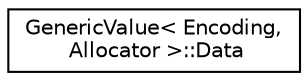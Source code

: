digraph "Graphical Class Hierarchy"
{
  edge [fontname="Helvetica",fontsize="10",labelfontname="Helvetica",labelfontsize="10"];
  node [fontname="Helvetica",fontsize="10",shape=record];
  rankdir="LR";
  Node0 [label="GenericValue\< Encoding,\l Allocator \>::Data",height=0.2,width=0.4,color="black", fillcolor="white", style="filled",URL="$union_generic_value_1_1_data.html"];
}
